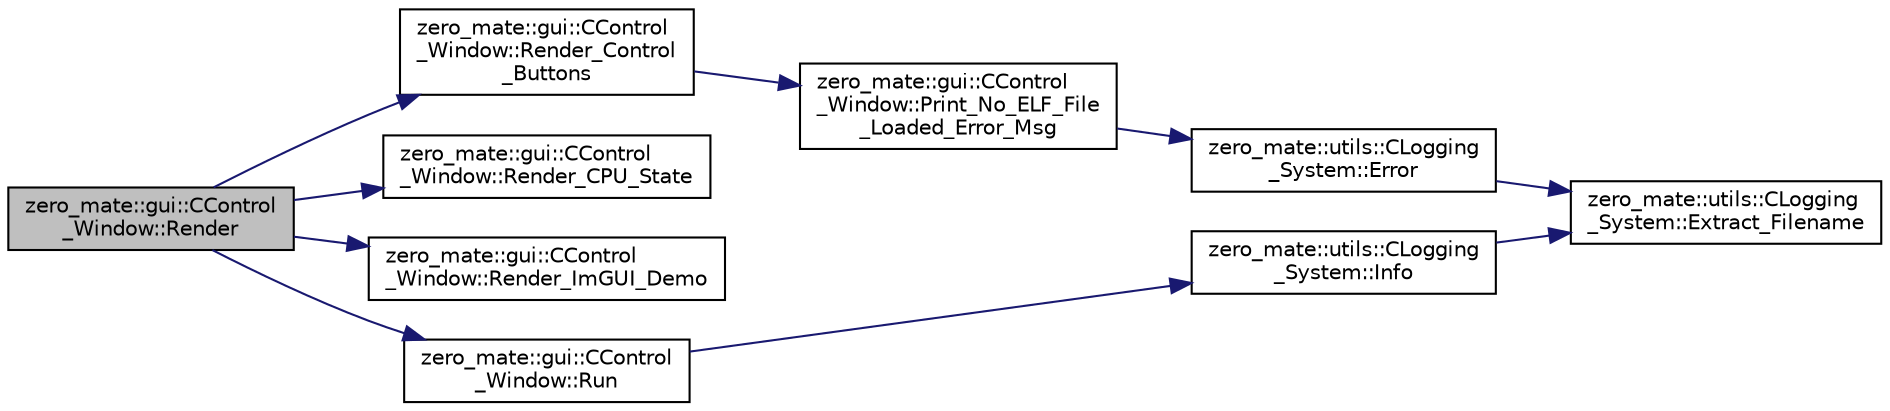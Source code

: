 digraph "zero_mate::gui::CControl_Window::Render"
{
 // LATEX_PDF_SIZE
  bgcolor="transparent";
  edge [fontname="Helvetica",fontsize="10",labelfontname="Helvetica",labelfontsize="10"];
  node [fontname="Helvetica",fontsize="10",shape=record];
  rankdir="LR";
  Node1 [label="zero_mate::gui::CControl\l_Window::Render",height=0.2,width=0.4,color="black", fillcolor="grey75", style="filled", fontcolor="black",tooltip=" "];
  Node1 -> Node2 [color="midnightblue",fontsize="10",style="solid",fontname="Helvetica"];
  Node2 [label="zero_mate::gui::CControl\l_Window::Render_Control\l_Buttons",height=0.2,width=0.4,color="black",URL="$classzero__mate_1_1gui_1_1CControl__Window.html#a9be0d8c611ece954a13f3763744b074f",tooltip=" "];
  Node2 -> Node3 [color="midnightblue",fontsize="10",style="solid",fontname="Helvetica"];
  Node3 [label="zero_mate::gui::CControl\l_Window::Print_No_ELF_File\l_Loaded_Error_Msg",height=0.2,width=0.4,color="black",URL="$classzero__mate_1_1gui_1_1CControl__Window.html#a46cc1dd042f93990abb7b0b68f566a2d",tooltip=" "];
  Node3 -> Node4 [color="midnightblue",fontsize="10",style="solid",fontname="Helvetica"];
  Node4 [label="zero_mate::utils::CLogging\l_System::Error",height=0.2,width=0.4,color="black",URL="$classzero__mate_1_1utils_1_1CLogging__System.html#aba3c5c64cd12e058e6a288db2cd89a15",tooltip=" "];
  Node4 -> Node5 [color="midnightblue",fontsize="10",style="solid",fontname="Helvetica"];
  Node5 [label="zero_mate::utils::CLogging\l_System::Extract_Filename",height=0.2,width=0.4,color="black",URL="$classzero__mate_1_1utils_1_1CLogging__System.html#af3fd8f336b5853e954283d93f2c32edd",tooltip=" "];
  Node1 -> Node6 [color="midnightblue",fontsize="10",style="solid",fontname="Helvetica"];
  Node6 [label="zero_mate::gui::CControl\l_Window::Render_CPU_State",height=0.2,width=0.4,color="black",URL="$classzero__mate_1_1gui_1_1CControl__Window.html#a2b7970947b3c184bdddece580ba6d4f8",tooltip=" "];
  Node1 -> Node7 [color="midnightblue",fontsize="10",style="solid",fontname="Helvetica"];
  Node7 [label="zero_mate::gui::CControl\l_Window::Render_ImGUI_Demo",height=0.2,width=0.4,color="black",URL="$classzero__mate_1_1gui_1_1CControl__Window.html#a74f6b0b602377c47ae321127a4c90d29",tooltip=" "];
  Node1 -> Node8 [color="midnightblue",fontsize="10",style="solid",fontname="Helvetica"];
  Node8 [label="zero_mate::gui::CControl\l_Window::Run",height=0.2,width=0.4,color="black",URL="$classzero__mate_1_1gui_1_1CControl__Window.html#ad83b2651e1d6bf8ed72e3553526f17ca",tooltip=" "];
  Node8 -> Node9 [color="midnightblue",fontsize="10",style="solid",fontname="Helvetica"];
  Node9 [label="zero_mate::utils::CLogging\l_System::Info",height=0.2,width=0.4,color="black",URL="$classzero__mate_1_1utils_1_1CLogging__System.html#aee146ee8db11fa8f184757f980d35c02",tooltip=" "];
  Node9 -> Node5 [color="midnightblue",fontsize="10",style="solid",fontname="Helvetica"];
}
